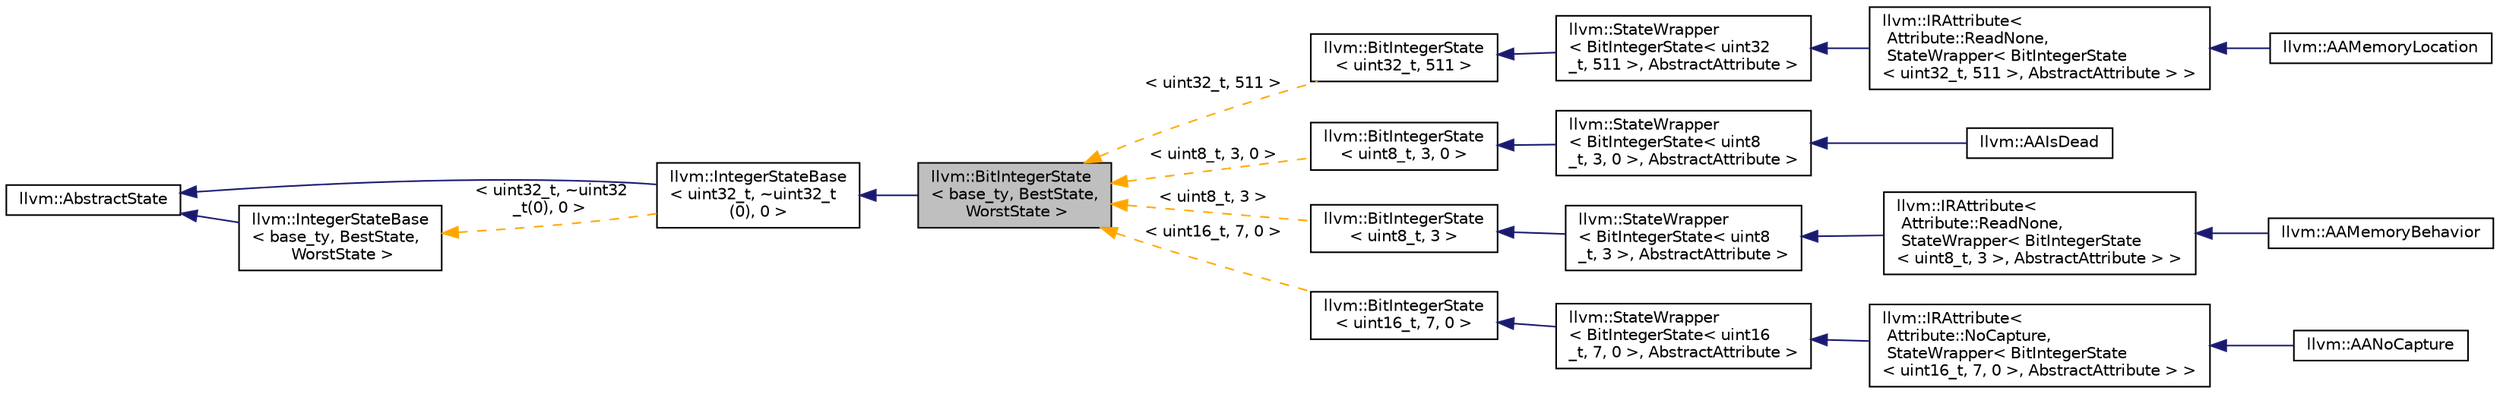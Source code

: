 digraph "llvm::BitIntegerState&lt; base_ty, BestState, WorstState &gt;"
{
 // LATEX_PDF_SIZE
  bgcolor="transparent";
  edge [fontname="Helvetica",fontsize="10",labelfontname="Helvetica",labelfontsize="10"];
  node [fontname="Helvetica",fontsize="10",shape=record];
  rankdir="LR";
  Node1 [label="llvm::BitIntegerState\l\< base_ty, BestState,\l WorstState \>",height=0.2,width=0.4,color="black", fillcolor="grey75", style="filled", fontcolor="black",tooltip="Specialization of the integer state for a bit-wise encoding."];
  Node2 -> Node1 [dir="back",color="midnightblue",fontsize="10",style="solid",fontname="Helvetica"];
  Node2 [label="llvm::IntegerStateBase\l\< uint32_t, ~uint32_t\l(0), 0 \>",height=0.2,width=0.4,color="black",URL="$structllvm_1_1IntegerStateBase.html",tooltip=" "];
  Node3 -> Node2 [dir="back",color="midnightblue",fontsize="10",style="solid",fontname="Helvetica"];
  Node3 [label="llvm::AbstractState",height=0.2,width=0.4,color="black",URL="$structllvm_1_1AbstractState.html",tooltip="An interface to query the internal state of an abstract attribute."];
  Node4 -> Node2 [dir="back",color="orange",fontsize="10",style="dashed",label=" \< uint32_t, ~uint32\l_t(0), 0 \>" ,fontname="Helvetica"];
  Node4 [label="llvm::IntegerStateBase\l\< base_ty, BestState,\l WorstState \>",height=0.2,width=0.4,color="black",URL="$structllvm_1_1IntegerStateBase.html",tooltip="Simple state with integers encoding."];
  Node3 -> Node4 [dir="back",color="midnightblue",fontsize="10",style="solid",fontname="Helvetica"];
  Node1 -> Node5 [dir="back",color="orange",fontsize="10",style="dashed",label=" \< uint32_t, 511 \>" ,fontname="Helvetica"];
  Node5 [label="llvm::BitIntegerState\l\< uint32_t, 511 \>",height=0.2,width=0.4,color="black",URL="$structllvm_1_1BitIntegerState.html",tooltip=" "];
  Node5 -> Node6 [dir="back",color="midnightblue",fontsize="10",style="solid",fontname="Helvetica"];
  Node6 [label="llvm::StateWrapper\l\< BitIntegerState\< uint32\l_t, 511 \>, AbstractAttribute \>",height=0.2,width=0.4,color="black",URL="$structllvm_1_1StateWrapper.html",tooltip=" "];
  Node6 -> Node7 [dir="back",color="midnightblue",fontsize="10",style="solid",fontname="Helvetica"];
  Node7 [label="llvm::IRAttribute\<\l Attribute::ReadNone,\l StateWrapper\< BitIntegerState\l\< uint32_t, 511 \>, AbstractAttribute \> \>",height=0.2,width=0.4,color="black",URL="$structllvm_1_1IRAttribute.html",tooltip=" "];
  Node7 -> Node8 [dir="back",color="midnightblue",fontsize="10",style="solid",fontname="Helvetica"];
  Node8 [label="llvm::AAMemoryLocation",height=0.2,width=0.4,color="black",URL="$structllvm_1_1AAMemoryLocation.html",tooltip="An abstract interface for all memory location attributes (readnone/argmemonly/inaccessiblememonly/ina..."];
  Node1 -> Node9 [dir="back",color="orange",fontsize="10",style="dashed",label=" \< uint8_t, 3, 0 \>" ,fontname="Helvetica"];
  Node9 [label="llvm::BitIntegerState\l\< uint8_t, 3, 0 \>",height=0.2,width=0.4,color="black",URL="$structllvm_1_1BitIntegerState.html",tooltip=" "];
  Node9 -> Node10 [dir="back",color="midnightblue",fontsize="10",style="solid",fontname="Helvetica"];
  Node10 [label="llvm::StateWrapper\l\< BitIntegerState\< uint8\l_t, 3, 0 \>, AbstractAttribute \>",height=0.2,width=0.4,color="black",URL="$structllvm_1_1StateWrapper.html",tooltip=" "];
  Node10 -> Node11 [dir="back",color="midnightblue",fontsize="10",style="solid",fontname="Helvetica"];
  Node11 [label="llvm::AAIsDead",height=0.2,width=0.4,color="black",URL="$structllvm_1_1AAIsDead.html",tooltip="An abstract interface for liveness abstract attribute."];
  Node1 -> Node12 [dir="back",color="orange",fontsize="10",style="dashed",label=" \< uint8_t, 3 \>" ,fontname="Helvetica"];
  Node12 [label="llvm::BitIntegerState\l\< uint8_t, 3 \>",height=0.2,width=0.4,color="black",URL="$structllvm_1_1BitIntegerState.html",tooltip=" "];
  Node12 -> Node13 [dir="back",color="midnightblue",fontsize="10",style="solid",fontname="Helvetica"];
  Node13 [label="llvm::StateWrapper\l\< BitIntegerState\< uint8\l_t, 3 \>, AbstractAttribute \>",height=0.2,width=0.4,color="black",URL="$structllvm_1_1StateWrapper.html",tooltip=" "];
  Node13 -> Node14 [dir="back",color="midnightblue",fontsize="10",style="solid",fontname="Helvetica"];
  Node14 [label="llvm::IRAttribute\<\l Attribute::ReadNone,\l StateWrapper\< BitIntegerState\l\< uint8_t, 3 \>, AbstractAttribute \> \>",height=0.2,width=0.4,color="black",URL="$structllvm_1_1IRAttribute.html",tooltip=" "];
  Node14 -> Node15 [dir="back",color="midnightblue",fontsize="10",style="solid",fontname="Helvetica"];
  Node15 [label="llvm::AAMemoryBehavior",height=0.2,width=0.4,color="black",URL="$structllvm_1_1AAMemoryBehavior.html",tooltip="An abstract interface for memory access kind related attributes (readnone/readonly/writeonly)."];
  Node1 -> Node16 [dir="back",color="orange",fontsize="10",style="dashed",label=" \< uint16_t, 7, 0 \>" ,fontname="Helvetica"];
  Node16 [label="llvm::BitIntegerState\l\< uint16_t, 7, 0 \>",height=0.2,width=0.4,color="black",URL="$structllvm_1_1BitIntegerState.html",tooltip=" "];
  Node16 -> Node17 [dir="back",color="midnightblue",fontsize="10",style="solid",fontname="Helvetica"];
  Node17 [label="llvm::StateWrapper\l\< BitIntegerState\< uint16\l_t, 7, 0 \>, AbstractAttribute \>",height=0.2,width=0.4,color="black",URL="$structllvm_1_1StateWrapper.html",tooltip=" "];
  Node17 -> Node18 [dir="back",color="midnightblue",fontsize="10",style="solid",fontname="Helvetica"];
  Node18 [label="llvm::IRAttribute\<\l Attribute::NoCapture,\l StateWrapper\< BitIntegerState\l\< uint16_t, 7, 0 \>, AbstractAttribute \> \>",height=0.2,width=0.4,color="black",URL="$structllvm_1_1IRAttribute.html",tooltip=" "];
  Node18 -> Node19 [dir="back",color="midnightblue",fontsize="10",style="solid",fontname="Helvetica"];
  Node19 [label="llvm::AANoCapture",height=0.2,width=0.4,color="black",URL="$structllvm_1_1AANoCapture.html",tooltip="An abstract interface for all nocapture attributes."];
}
